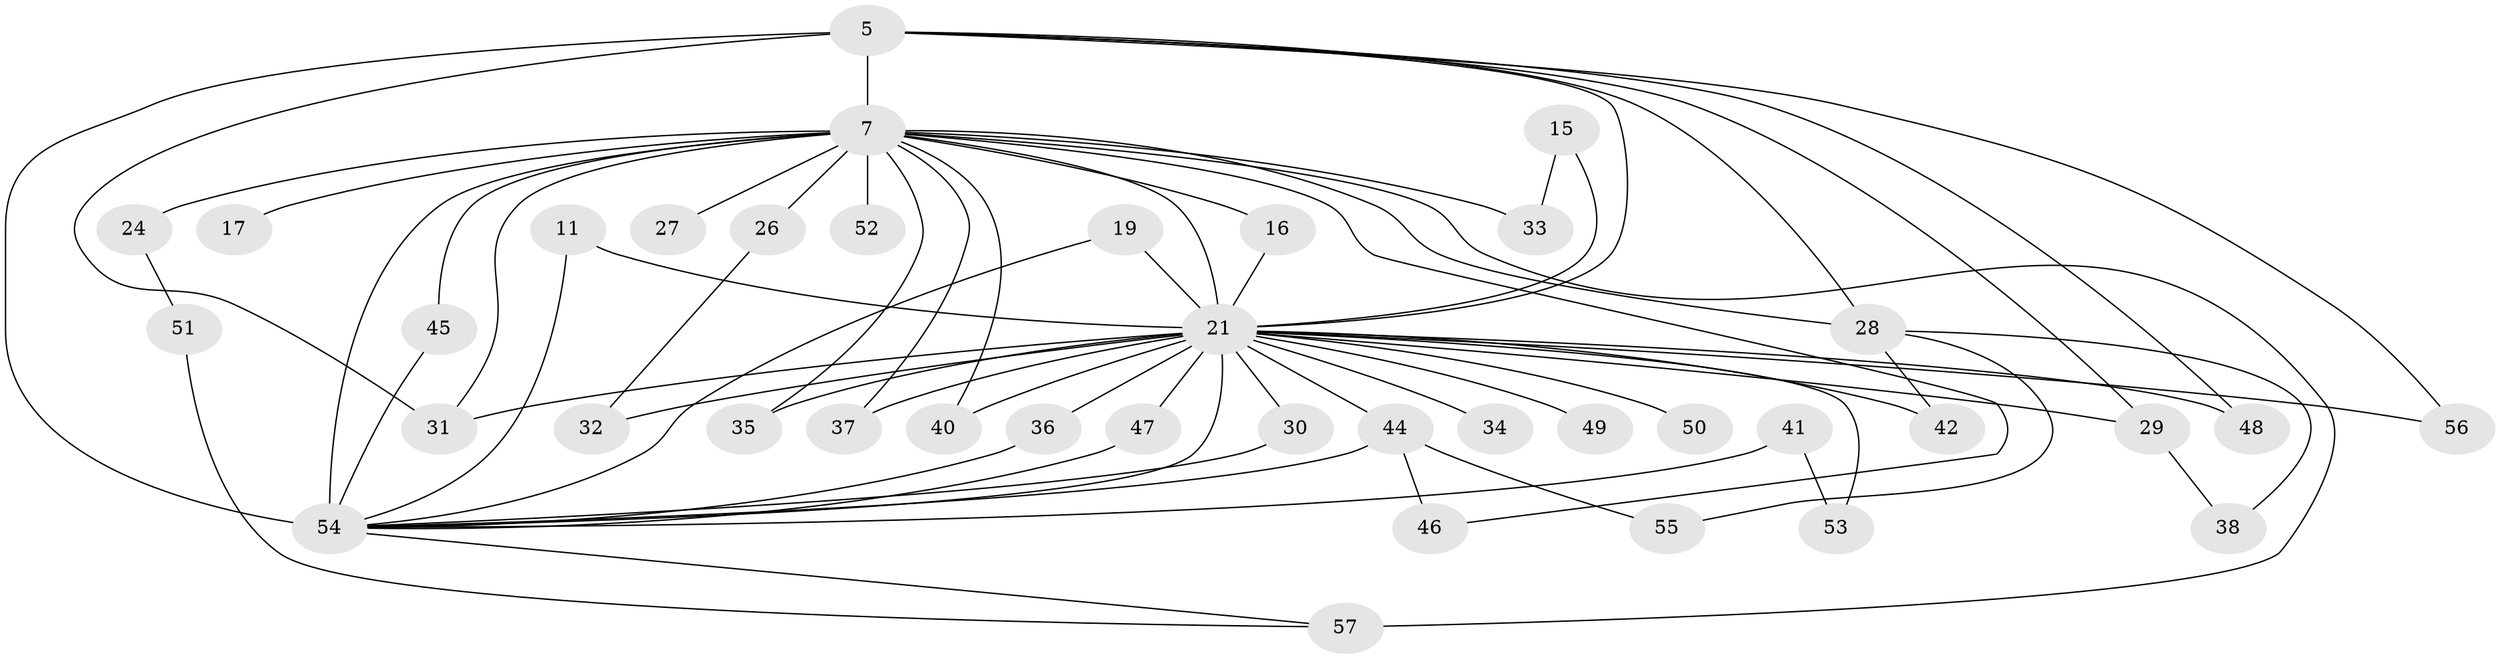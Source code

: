 // original degree distribution, {16: 0.05263157894736842, 12: 0.017543859649122806, 11: 0.017543859649122806, 13: 0.017543859649122806, 14: 0.017543859649122806, 15: 0.017543859649122806, 24: 0.017543859649122806, 22: 0.017543859649122806, 2: 0.543859649122807, 5: 0.03508771929824561, 4: 0.08771929824561403, 3: 0.15789473684210525}
// Generated by graph-tools (version 1.1) at 2025/48/03/04/25 21:48:50]
// undirected, 39 vertices, 67 edges
graph export_dot {
graph [start="1"]
  node [color=gray90,style=filled];
  5 [super="+4"];
  7 [super="+2+3"];
  11;
  15;
  16;
  17;
  19;
  21 [super="+10"];
  24;
  26;
  27;
  28 [super="+18"];
  29;
  30;
  31 [super="+14"];
  32;
  33;
  34;
  35;
  36;
  37;
  38;
  40;
  41;
  42;
  44;
  45;
  46;
  47;
  48 [super="+25"];
  49 [super="+23+43"];
  50;
  51;
  52;
  53;
  54 [super="+22+12+20+39+8"];
  55;
  56;
  57 [super="+13"];
  5 -- 7 [weight=8];
  5 -- 56;
  5 -- 29;
  5 -- 31;
  5 -- 28;
  5 -- 21 [weight=4];
  5 -- 48;
  5 -- 54 [weight=4];
  7 -- 17 [weight=2];
  7 -- 21 [weight=9];
  7 -- 26 [weight=2];
  7 -- 27 [weight=2];
  7 -- 37;
  7 -- 35;
  7 -- 40;
  7 -- 52 [weight=2];
  7 -- 28 [weight=2];
  7 -- 16;
  7 -- 24 [weight=2];
  7 -- 33;
  7 -- 45;
  7 -- 46;
  7 -- 57 [weight=2];
  7 -- 54 [weight=11];
  7 -- 31;
  11 -- 21;
  11 -- 54;
  15 -- 33;
  15 -- 21;
  16 -- 21;
  19 -- 21;
  19 -- 54;
  21 -- 47;
  21 -- 48 [weight=2];
  21 -- 49 [weight=4];
  21 -- 29;
  21 -- 30;
  21 -- 32;
  21 -- 34;
  21 -- 35;
  21 -- 36;
  21 -- 37;
  21 -- 40;
  21 -- 42;
  21 -- 44;
  21 -- 50;
  21 -- 53;
  21 -- 56;
  21 -- 54 [weight=5];
  21 -- 31;
  24 -- 51;
  26 -- 32;
  28 -- 38;
  28 -- 42;
  28 -- 55;
  29 -- 38;
  30 -- 54;
  36 -- 54;
  41 -- 53;
  41 -- 54 [weight=2];
  44 -- 46;
  44 -- 55;
  44 -- 54;
  45 -- 54;
  47 -- 54;
  51 -- 57;
  54 -- 57;
}
